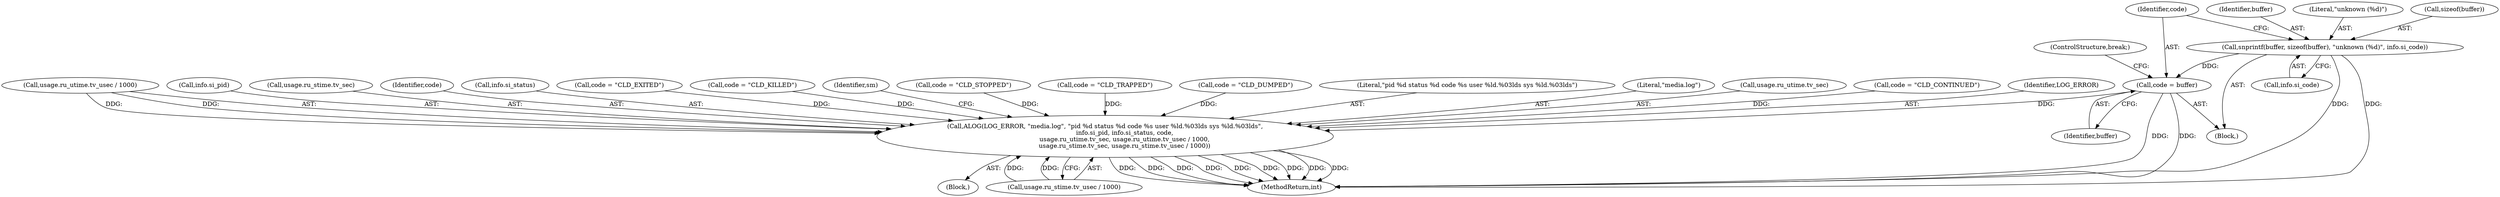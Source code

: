 digraph "0_Android_6fdee2a83432b3b150d6a34f231c4e2f7353c01e@API" {
"1000215" [label="(Call,snprintf(buffer, sizeof(buffer), \"unknown (%d)\", info.si_code))"];
"1000223" [label="(Call,code = buffer)"];
"1000232" [label="(Call,ALOG(LOG_ERROR, \"media.log\", \"pid %d status %d code %s user %ld.%03lds sys %ld.%03lds\",\n                    info.si_pid, info.si_status, code,\n                    usage.ru_utime.tv_sec, usage.ru_utime.tv_usec / 1000,\n                    usage.ru_stime.tv_sec, usage.ru_stime.tv_usec / 1000))"];
"1000334" [label="(MethodReturn,int)"];
"1000205" [label="(Call,code = \"CLD_TRAPPED\")"];
"1000150" [label="(Block,)"];
"1000216" [label="(Identifier,buffer)"];
"1000195" [label="(Call,code = \"CLD_DUMPED\")"];
"1000235" [label="(Literal,\"pid %d status %d code %s user %ld.%03lds sys %ld.%03lds\")"];
"1000234" [label="(Literal,\"media.log\")"];
"1000243" [label="(Call,usage.ru_utime.tv_sec)"];
"1000219" [label="(Literal,\"unknown (%d)\")"];
"1000226" [label="(ControlStructure,break;)"];
"1000232" [label="(Call,ALOG(LOG_ERROR, \"media.log\", \"pid %d status %d code %s user %ld.%03lds sys %ld.%03lds\",\n                    info.si_pid, info.si_status, code,\n                    usage.ru_utime.tv_sec, usage.ru_utime.tv_usec / 1000,\n                    usage.ru_stime.tv_sec, usage.ru_stime.tv_usec / 1000))"];
"1000210" [label="(Call,code = \"CLD_CONTINUED\")"];
"1000233" [label="(Identifier,LOG_ERROR)"];
"1000225" [label="(Identifier,buffer)"];
"1000248" [label="(Call,usage.ru_utime.tv_usec / 1000)"];
"1000260" [label="(Call,usage.ru_stime.tv_usec / 1000)"];
"1000220" [label="(Call,info.si_code)"];
"1000217" [label="(Call,sizeof(buffer))"];
"1000236" [label="(Call,info.si_pid)"];
"1000255" [label="(Call,usage.ru_stime.tv_sec)"];
"1000215" [label="(Call,snprintf(buffer, sizeof(buffer), \"unknown (%d)\", info.si_code))"];
"1000224" [label="(Identifier,code)"];
"1000242" [label="(Identifier,code)"];
"1000239" [label="(Call,info.si_status)"];
"1000185" [label="(Call,code = \"CLD_EXITED\")"];
"1000190" [label="(Call,code = \"CLD_KILLED\")"];
"1000269" [label="(Identifier,sm)"];
"1000223" [label="(Call,code = buffer)"];
"1000200" [label="(Call,code = \"CLD_STOPPED\")"];
"1000183" [label="(Block,)"];
"1000215" -> "1000183"  [label="AST: "];
"1000215" -> "1000220"  [label="CFG: "];
"1000216" -> "1000215"  [label="AST: "];
"1000217" -> "1000215"  [label="AST: "];
"1000219" -> "1000215"  [label="AST: "];
"1000220" -> "1000215"  [label="AST: "];
"1000224" -> "1000215"  [label="CFG: "];
"1000215" -> "1000334"  [label="DDG: "];
"1000215" -> "1000334"  [label="DDG: "];
"1000215" -> "1000223"  [label="DDG: "];
"1000223" -> "1000183"  [label="AST: "];
"1000223" -> "1000225"  [label="CFG: "];
"1000224" -> "1000223"  [label="AST: "];
"1000225" -> "1000223"  [label="AST: "];
"1000226" -> "1000223"  [label="CFG: "];
"1000223" -> "1000334"  [label="DDG: "];
"1000223" -> "1000334"  [label="DDG: "];
"1000223" -> "1000232"  [label="DDG: "];
"1000232" -> "1000150"  [label="AST: "];
"1000232" -> "1000260"  [label="CFG: "];
"1000233" -> "1000232"  [label="AST: "];
"1000234" -> "1000232"  [label="AST: "];
"1000235" -> "1000232"  [label="AST: "];
"1000236" -> "1000232"  [label="AST: "];
"1000239" -> "1000232"  [label="AST: "];
"1000242" -> "1000232"  [label="AST: "];
"1000243" -> "1000232"  [label="AST: "];
"1000248" -> "1000232"  [label="AST: "];
"1000255" -> "1000232"  [label="AST: "];
"1000260" -> "1000232"  [label="AST: "];
"1000269" -> "1000232"  [label="CFG: "];
"1000232" -> "1000334"  [label="DDG: "];
"1000232" -> "1000334"  [label="DDG: "];
"1000232" -> "1000334"  [label="DDG: "];
"1000232" -> "1000334"  [label="DDG: "];
"1000232" -> "1000334"  [label="DDG: "];
"1000232" -> "1000334"  [label="DDG: "];
"1000232" -> "1000334"  [label="DDG: "];
"1000232" -> "1000334"  [label="DDG: "];
"1000232" -> "1000334"  [label="DDG: "];
"1000185" -> "1000232"  [label="DDG: "];
"1000200" -> "1000232"  [label="DDG: "];
"1000205" -> "1000232"  [label="DDG: "];
"1000190" -> "1000232"  [label="DDG: "];
"1000210" -> "1000232"  [label="DDG: "];
"1000195" -> "1000232"  [label="DDG: "];
"1000248" -> "1000232"  [label="DDG: "];
"1000248" -> "1000232"  [label="DDG: "];
"1000260" -> "1000232"  [label="DDG: "];
"1000260" -> "1000232"  [label="DDG: "];
}
